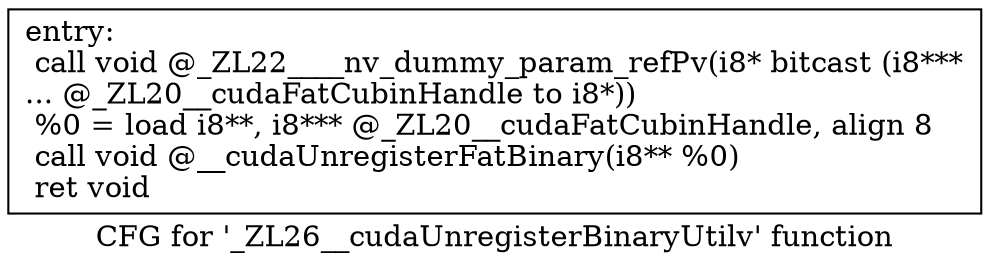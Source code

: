 digraph "CFG for '_ZL26__cudaUnregisterBinaryUtilv' function" {
	label="CFG for '_ZL26__cudaUnregisterBinaryUtilv' function";

	Node0x55f8461b0900 [shape=record,label="{entry:\l  call void @_ZL22____nv_dummy_param_refPv(i8* bitcast (i8***\l... @_ZL20__cudaFatCubinHandle to i8*))\l  %0 = load i8**, i8*** @_ZL20__cudaFatCubinHandle, align 8\l  call void @__cudaUnregisterFatBinary(i8** %0)\l  ret void\l}"];
}
